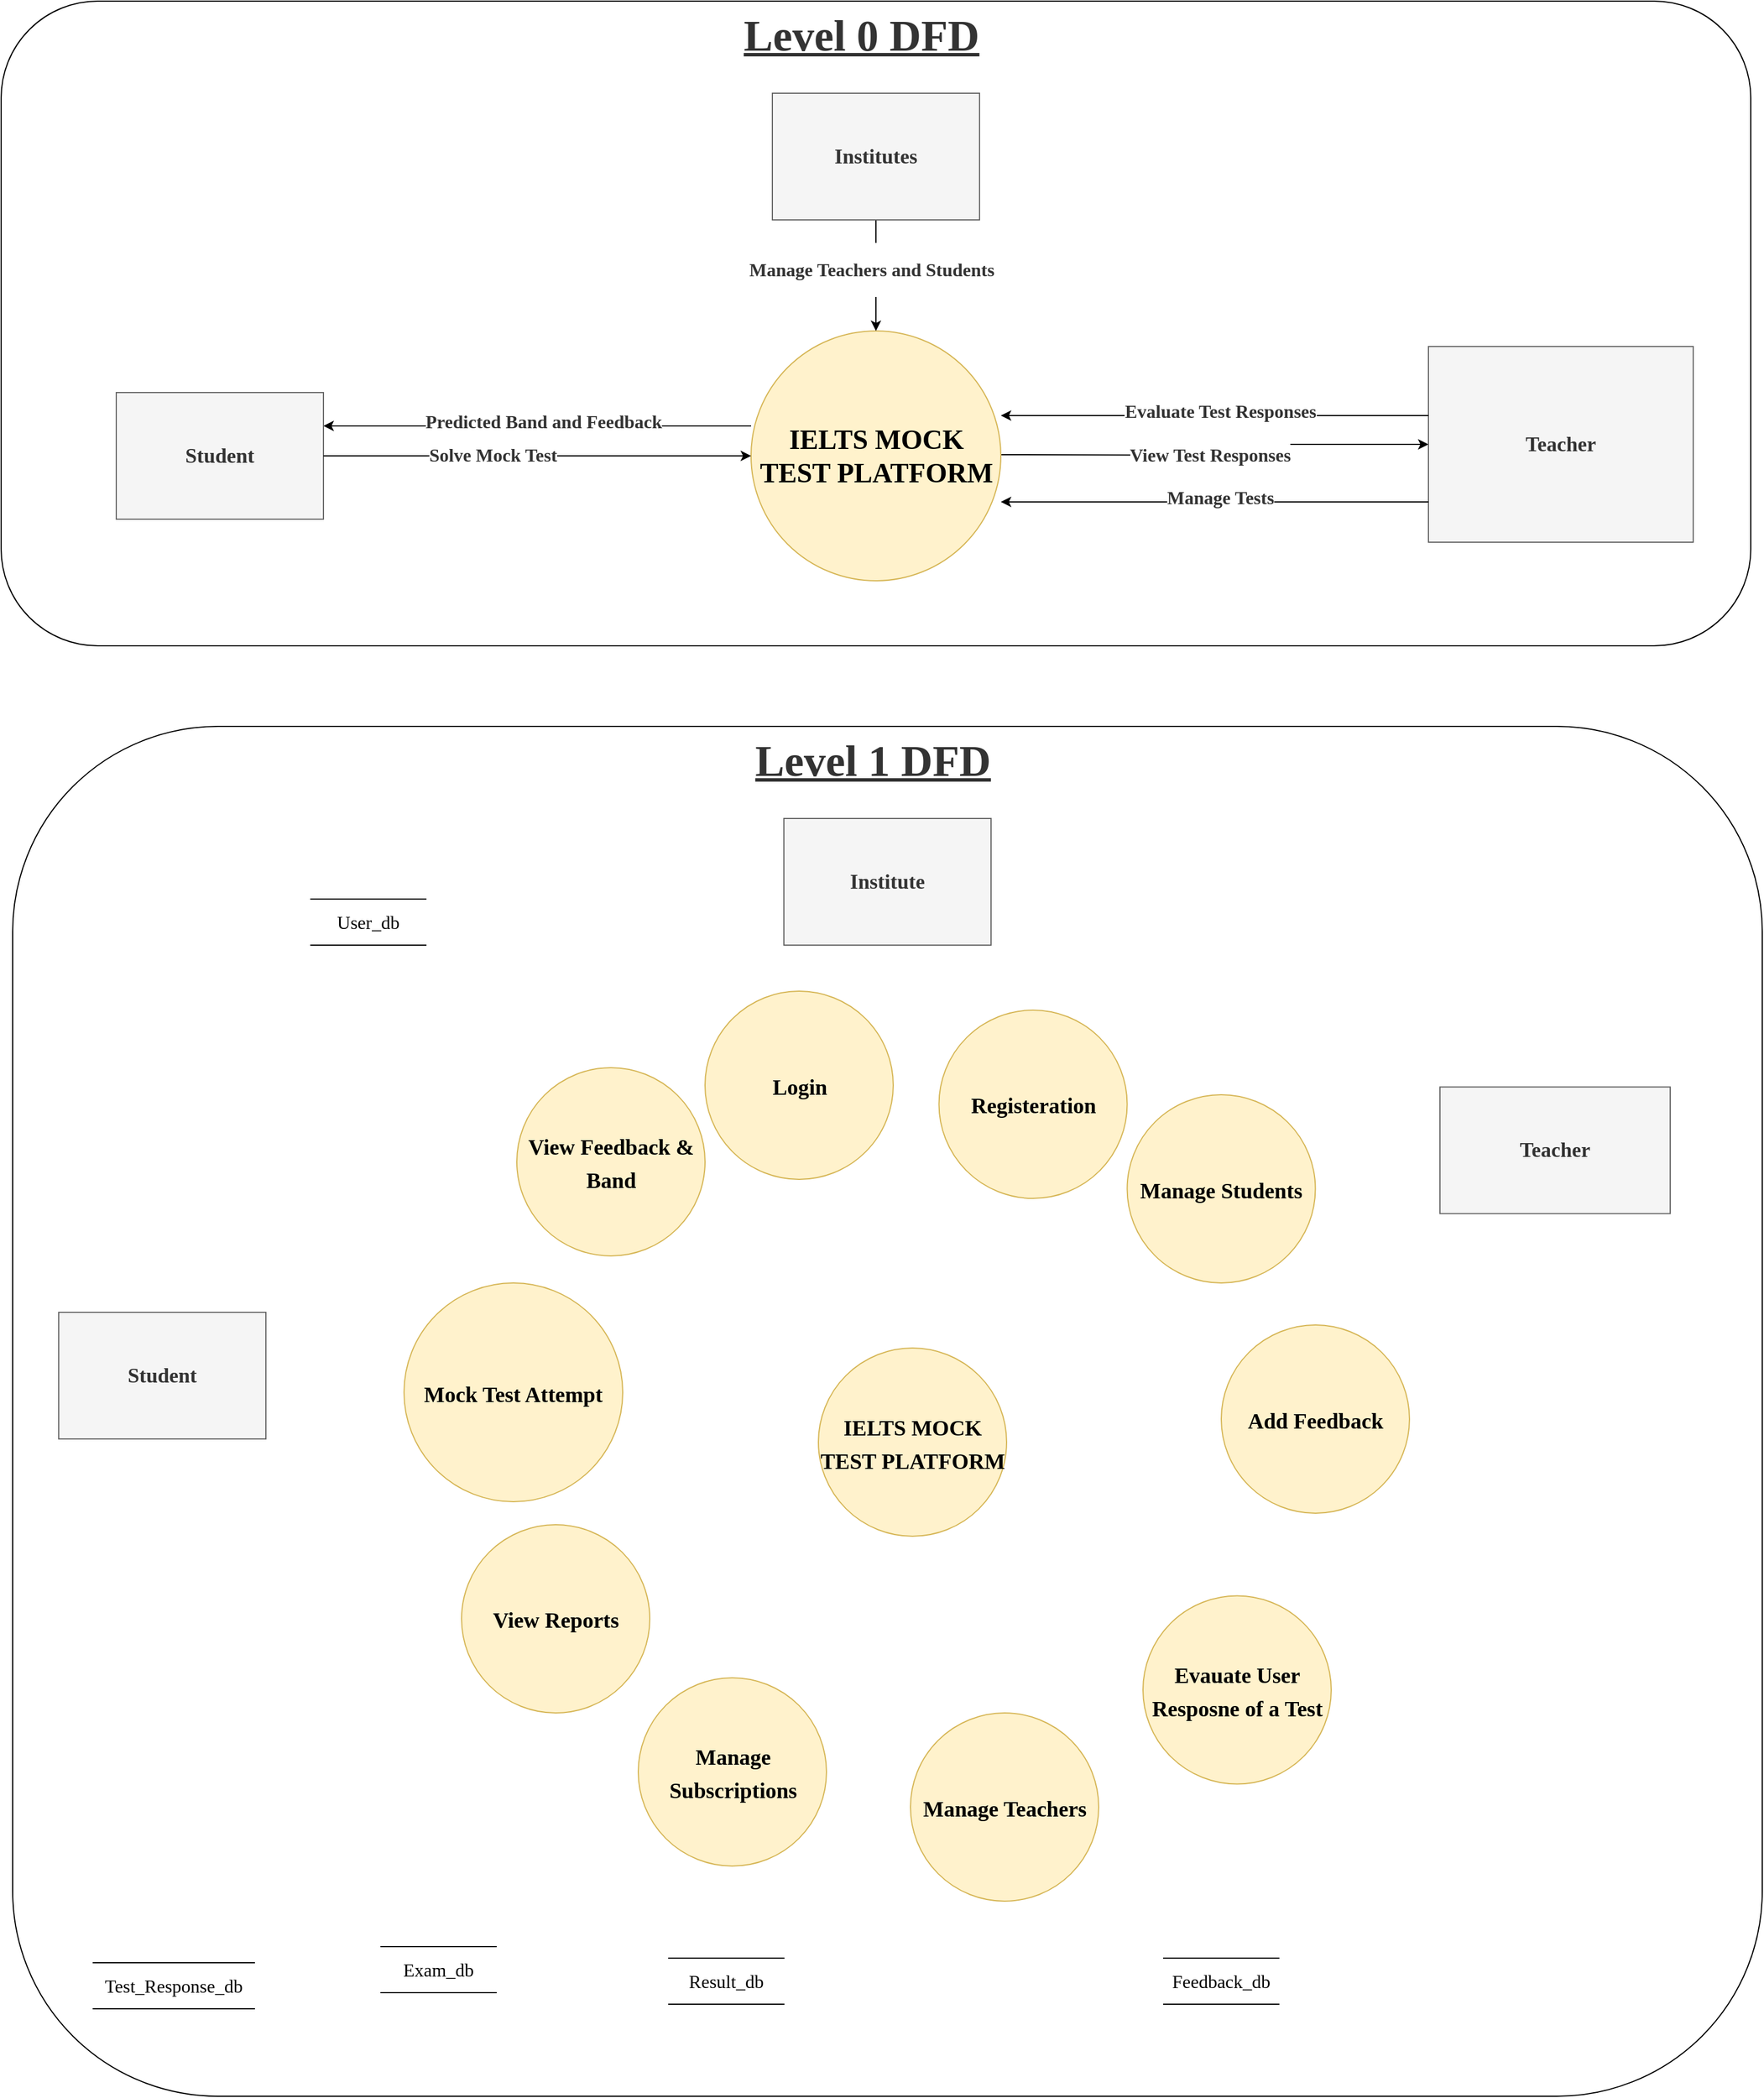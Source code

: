 <mxfile version="24.7.17">
  <diagram name="Page-1" id="etFTTJ8TaBfdBzY4ICjI">
    <mxGraphModel dx="1574" dy="1028" grid="1" gridSize="10" guides="1" tooltips="1" connect="1" arrows="1" fold="1" page="1" pageScale="1" pageWidth="1654" pageHeight="1169" math="0" shadow="0">
      <root>
        <mxCell id="0" />
        <mxCell id="1" parent="0" />
        <mxCell id="hIDMdmYQqQBxp58ehzNk-4" value="" style="rounded=1;whiteSpace=wrap;html=1;fontFamily=Ubuntu Mono;fontSource=https%3A%2F%2Ffonts.googleapis.com%2Fcss%3Ffamily%3DUbuntu%2BMono;fillColor=none;" parent="1" vertex="1">
          <mxGeometry x="30" y="30" width="1520" height="560" as="geometry" />
        </mxCell>
        <mxCell id="hIDMdmYQqQBxp58ehzNk-10" style="edgeStyle=orthogonalEdgeStyle;rounded=0;orthogonalLoop=1;jettySize=auto;html=1;fontFamily=Ubuntu Mono;fontSource=https%3A%2F%2Ffonts.googleapis.com%2Fcss%3Ffamily%3DUbuntu%2BMono;fontSize=12;fontColor=#333333;" parent="1" edge="1">
          <mxGeometry relative="1" as="geometry">
            <mxPoint x="681.5" y="399" as="sourcePoint" />
            <mxPoint x="310" y="399" as="targetPoint" />
          </mxGeometry>
        </mxCell>
        <mxCell id="hIDMdmYQqQBxp58ehzNk-11" value="&lt;h3&gt;&lt;span style=&quot;font-size: 16px;&quot;&gt;Predicted Band and Feedback&lt;/span&gt;&lt;/h3&gt;" style="edgeLabel;html=1;align=center;verticalAlign=middle;resizable=0;points=[];rounded=0;strokeColor=#666666;fontFamily=Ubuntu Mono;fontSource=https%3A%2F%2Ffonts.googleapis.com%2Fcss%3Ffamily%3DUbuntu%2BMono;fontSize=12;fontColor=#333333;fillColor=#f5f5f5;" parent="hIDMdmYQqQBxp58ehzNk-10" vertex="1" connectable="0">
          <mxGeometry x="0.19" y="-4" relative="1" as="geometry">
            <mxPoint x="40" as="offset" />
          </mxGeometry>
        </mxCell>
        <mxCell id="hIDMdmYQqQBxp58ehzNk-25" style="edgeStyle=orthogonalEdgeStyle;rounded=0;orthogonalLoop=1;jettySize=auto;html=1;exitX=1;exitY=0.5;exitDx=0;exitDy=0;fontFamily=Ubuntu Mono;fontSource=https%3A%2F%2Ffonts.googleapis.com%2Fcss%3Ffamily%3DUbuntu%2BMono;fontSize=12;fontColor=#333333;" parent="1" target="hIDMdmYQqQBxp58ehzNk-6" edge="1">
          <mxGeometry relative="1" as="geometry">
            <mxPoint x="898.5" y="424" as="sourcePoint" />
            <mxPoint x="1280" y="424" as="targetPoint" />
            <Array as="points" />
          </mxGeometry>
        </mxCell>
        <mxCell id="hIDMdmYQqQBxp58ehzNk-26" value="&lt;h3&gt;&lt;span style=&quot;font-size: 16px;&quot;&gt;View Test Responses&lt;/span&gt;&lt;/h3&gt;" style="edgeLabel;html=1;align=center;verticalAlign=middle;resizable=0;points=[];rounded=0;strokeColor=#666666;fontFamily=Ubuntu Mono;fontSource=https%3A%2F%2Ffonts.googleapis.com%2Fcss%3Ffamily%3DUbuntu%2BMono;fontSize=12;fontColor=#333333;fillColor=#f5f5f5;" parent="hIDMdmYQqQBxp58ehzNk-25" vertex="1" connectable="0">
          <mxGeometry x="-0.046" y="1" relative="1" as="geometry">
            <mxPoint as="offset" />
          </mxGeometry>
        </mxCell>
        <mxCell id="hIDMdmYQqQBxp58ehzNk-2" value="&lt;h1&gt;&lt;font data-font-src=&quot;https://fonts.googleapis.com/css?family=Ubuntu+Mono&quot;&gt;IELTS MOCK TEST PLATFORM&lt;/font&gt;&lt;/h1&gt;" style="ellipse;whiteSpace=wrap;html=1;aspect=fixed;fillColor=#fff2cc;strokeColor=#d6b656;fontFamily=Ubuntu Mono;fontSource=https%3A%2F%2Ffonts.googleapis.com%2Fcss%3Ffamily%3DUbuntu%2BMono;" parent="1" vertex="1">
          <mxGeometry x="681.5" y="316.5" width="217" height="217" as="geometry" />
        </mxCell>
        <mxCell id="hIDMdmYQqQBxp58ehzNk-5" value="&lt;h2&gt;Student&lt;/h2&gt;" style="rounded=0;whiteSpace=wrap;html=1;fillColor=#f5f5f5;fontColor=#333333;strokeColor=#666666;fontFamily=Ubuntu Mono;fontSource=https%3A%2F%2Ffonts.googleapis.com%2Fcss%3Ffamily%3DUbuntu%2BMono;" parent="1" vertex="1">
          <mxGeometry x="130" y="370" width="180" height="110" as="geometry" />
        </mxCell>
        <mxCell id="hIDMdmYQqQBxp58ehzNk-6" value="&lt;h2&gt;Teacher&lt;/h2&gt;" style="rounded=0;whiteSpace=wrap;html=1;fillColor=#f5f5f5;fontColor=#333333;strokeColor=#666666;fontFamily=Ubuntu Mono;fontSource=https%3A%2F%2Ffonts.googleapis.com%2Fcss%3Ffamily%3DUbuntu%2BMono;align=center;verticalAlign=middle;fontSize=12;" parent="1" vertex="1">
          <mxGeometry x="1270" y="330" width="230" height="170" as="geometry" />
        </mxCell>
        <mxCell id="hIDMdmYQqQBxp58ehzNk-12" style="edgeStyle=orthogonalEdgeStyle;rounded=0;orthogonalLoop=1;jettySize=auto;html=1;fontFamily=Ubuntu Mono;fontSource=https%3A%2F%2Ffonts.googleapis.com%2Fcss%3Ffamily%3DUbuntu%2BMono;fontSize=12;fontColor=#333333;" parent="1" source="hIDMdmYQqQBxp58ehzNk-7" target="hIDMdmYQqQBxp58ehzNk-2" edge="1">
          <mxGeometry relative="1" as="geometry" />
        </mxCell>
        <mxCell id="hIDMdmYQqQBxp58ehzNk-16" value="&lt;h3&gt;&lt;span style=&quot;font-size: 16px;&quot;&gt;Manage Teachers and Students&lt;/span&gt;&lt;/h3&gt;" style="edgeLabel;html=1;align=center;verticalAlign=middle;resizable=0;points=[];rounded=0;strokeColor=#666666;fontFamily=Ubuntu Mono;fontSource=https%3A%2F%2Ffonts.googleapis.com%2Fcss%3Ffamily%3DUbuntu%2BMono;fontSize=12;fontColor=#333333;fillColor=#f5f5f5;" parent="hIDMdmYQqQBxp58ehzNk-12" vertex="1" connectable="0">
          <mxGeometry x="-0.114" y="-4" relative="1" as="geometry">
            <mxPoint as="offset" />
          </mxGeometry>
        </mxCell>
        <mxCell id="hIDMdmYQqQBxp58ehzNk-7" value="&lt;h2&gt;Institutes&lt;/h2&gt;" style="rounded=0;whiteSpace=wrap;html=1;fillColor=#f5f5f5;fontColor=#333333;strokeColor=#666666;fontFamily=Ubuntu Mono;fontSource=https%3A%2F%2Ffonts.googleapis.com%2Fcss%3Ffamily%3DUbuntu%2BMono;" parent="1" vertex="1">
          <mxGeometry x="700" y="110" width="180" height="110" as="geometry" />
        </mxCell>
        <mxCell id="hIDMdmYQqQBxp58ehzNk-8" style="edgeStyle=orthogonalEdgeStyle;rounded=0;orthogonalLoop=1;jettySize=auto;html=1;fontFamily=Ubuntu Mono;fontSource=https%3A%2F%2Ffonts.googleapis.com%2Fcss%3Ffamily%3DUbuntu%2BMono;fontSize=12;fontColor=#333333;" parent="1" source="hIDMdmYQqQBxp58ehzNk-5" target="hIDMdmYQqQBxp58ehzNk-2" edge="1">
          <mxGeometry relative="1" as="geometry" />
        </mxCell>
        <mxCell id="hIDMdmYQqQBxp58ehzNk-9" value="&lt;h3&gt;&lt;font style=&quot;font-size: 16px;&quot;&gt;Solve Mock Test&lt;/font&gt;&lt;/h3&gt;" style="edgeLabel;html=1;align=center;verticalAlign=middle;resizable=0;points=[];rounded=0;strokeColor=#666666;fontFamily=Ubuntu Mono;fontSource=https%3A%2F%2Ffonts.googleapis.com%2Fcss%3Ffamily%3DUbuntu%2BMono;fontSize=12;fontColor=#333333;fillColor=#f5f5f5;" parent="hIDMdmYQqQBxp58ehzNk-8" vertex="1" connectable="0">
          <mxGeometry x="-0.211" y="1" relative="1" as="geometry">
            <mxPoint as="offset" />
          </mxGeometry>
        </mxCell>
        <mxCell id="hIDMdmYQqQBxp58ehzNk-17" style="edgeStyle=orthogonalEdgeStyle;rounded=0;orthogonalLoop=1;jettySize=auto;html=1;fontFamily=Ubuntu Mono;fontSource=https%3A%2F%2Ffonts.googleapis.com%2Fcss%3Ffamily%3DUbuntu%2BMono;fontSize=12;fontColor=#333333;" parent="1" edge="1">
          <mxGeometry relative="1" as="geometry">
            <mxPoint x="1270" y="390" as="sourcePoint" />
            <mxPoint x="898.5" y="390" as="targetPoint" />
          </mxGeometry>
        </mxCell>
        <mxCell id="hIDMdmYQqQBxp58ehzNk-18" value="&lt;h3&gt;&lt;span style=&quot;font-size: 16px;&quot;&gt;Evaluate Test Responses&lt;/span&gt;&lt;/h3&gt;" style="edgeLabel;html=1;align=center;verticalAlign=middle;resizable=0;points=[];rounded=0;strokeColor=#666666;fontFamily=Ubuntu Mono;fontSource=https%3A%2F%2Ffonts.googleapis.com%2Fcss%3Ffamily%3DUbuntu%2BMono;fontSize=12;fontColor=#333333;fillColor=#f5f5f5;" parent="hIDMdmYQqQBxp58ehzNk-17" vertex="1" connectable="0">
          <mxGeometry x="0.19" y="-4" relative="1" as="geometry">
            <mxPoint x="40" as="offset" />
          </mxGeometry>
        </mxCell>
        <mxCell id="hIDMdmYQqQBxp58ehzNk-27" style="edgeStyle=orthogonalEdgeStyle;rounded=0;orthogonalLoop=1;jettySize=auto;html=1;fontFamily=Ubuntu Mono;fontSource=https%3A%2F%2Ffonts.googleapis.com%2Fcss%3Ffamily%3DUbuntu%2BMono;fontSize=12;fontColor=#333333;" parent="1" edge="1">
          <mxGeometry relative="1" as="geometry">
            <mxPoint x="1270" y="465" as="sourcePoint" />
            <mxPoint x="898.5" y="465" as="targetPoint" />
          </mxGeometry>
        </mxCell>
        <mxCell id="hIDMdmYQqQBxp58ehzNk-28" value="&lt;h3&gt;&lt;span style=&quot;font-size: 16px;&quot;&gt;Manage Tests&lt;/span&gt;&lt;/h3&gt;" style="edgeLabel;html=1;align=center;verticalAlign=middle;resizable=0;points=[];rounded=0;strokeColor=#666666;fontFamily=Ubuntu Mono;fontSource=https%3A%2F%2Ffonts.googleapis.com%2Fcss%3Ffamily%3DUbuntu%2BMono;fontSize=12;fontColor=#333333;fillColor=#f5f5f5;" parent="hIDMdmYQqQBxp58ehzNk-27" vertex="1" connectable="0">
          <mxGeometry x="0.19" y="-4" relative="1" as="geometry">
            <mxPoint x="40" as="offset" />
          </mxGeometry>
        </mxCell>
        <mxCell id="hIDMdmYQqQBxp58ehzNk-30" value="&lt;font style=&quot;font-size: 38px;&quot;&gt;&lt;u&gt;Level 0 DFD&lt;/u&gt;&lt;/font&gt;" style="text;strokeColor=none;fillColor=none;html=1;fontSize=12;fontStyle=1;verticalAlign=middle;align=center;fontFamily=Ubuntu Mono;fontSource=https%3A%2F%2Ffonts.googleapis.com%2Fcss%3Ffamily%3DUbuntu%2BMono;fontColor=#333333;" parent="1" vertex="1">
          <mxGeometry x="727" y="40" width="100" height="40" as="geometry" />
        </mxCell>
        <mxCell id="hIDMdmYQqQBxp58ehzNk-50" value="" style="rounded=1;whiteSpace=wrap;html=1;fontFamily=Ubuntu Mono;fontSource=https%3A%2F%2Ffonts.googleapis.com%2Fcss%3Ffamily%3DUbuntu%2BMono;fillColor=none;" parent="1" vertex="1">
          <mxGeometry x="40" y="660" width="1520" height="1190" as="geometry" />
        </mxCell>
        <mxCell id="hIDMdmYQqQBxp58ehzNk-56" value="&lt;h2&gt;Student&lt;/h2&gt;" style="rounded=0;whiteSpace=wrap;html=1;fillColor=#f5f5f5;fontColor=#333333;strokeColor=#666666;fontFamily=Ubuntu Mono;fontSource=https%3A%2F%2Ffonts.googleapis.com%2Fcss%3Ffamily%3DUbuntu%2BMono;" parent="1" vertex="1">
          <mxGeometry x="80" y="1169" width="180" height="110" as="geometry" />
        </mxCell>
        <mxCell id="hIDMdmYQqQBxp58ehzNk-57" value="&lt;h2&gt;Teacher&lt;/h2&gt;" style="rounded=0;whiteSpace=wrap;html=1;fillColor=#f5f5f5;fontColor=#333333;strokeColor=#666666;fontFamily=Ubuntu Mono;fontSource=https%3A%2F%2Ffonts.googleapis.com%2Fcss%3Ffamily%3DUbuntu%2BMono;align=center;verticalAlign=middle;fontSize=12;" parent="1" vertex="1">
          <mxGeometry x="1280" y="973.25" width="200" height="110" as="geometry" />
        </mxCell>
        <mxCell id="hIDMdmYQqQBxp58ehzNk-60" value="&lt;h2&gt;Institute&lt;/h2&gt;" style="rounded=0;whiteSpace=wrap;html=1;fillColor=#f5f5f5;fontColor=#333333;strokeColor=#666666;fontFamily=Ubuntu Mono;fontSource=https%3A%2F%2Ffonts.googleapis.com%2Fcss%3Ffamily%3DUbuntu%2BMono;" parent="1" vertex="1">
          <mxGeometry x="710" y="740" width="180" height="110" as="geometry" />
        </mxCell>
        <mxCell id="hIDMdmYQqQBxp58ehzNk-67" value="&lt;font style=&quot;font-size: 38px;&quot;&gt;&lt;u&gt;Level 1 DFD&lt;/u&gt;&lt;/font&gt;" style="text;strokeColor=none;fillColor=none;html=1;fontSize=12;fontStyle=1;verticalAlign=middle;align=center;fontFamily=Ubuntu Mono;fontSource=https%3A%2F%2Ffonts.googleapis.com%2Fcss%3Ffamily%3DUbuntu%2BMono;fontColor=#333333;" parent="1" vertex="1">
          <mxGeometry x="737" y="670" width="100" height="40" as="geometry" />
        </mxCell>
        <mxCell id="hIDMdmYQqQBxp58ehzNk-69" value="&lt;font style=&quot;font-size: 16px;&quot; face=&quot;Ubuntu Mono&quot;&gt;Exam_db&lt;/font&gt;" style="shape=partialRectangle;whiteSpace=wrap;html=1;left=0;right=0;fillColor=none;" parent="1" vertex="1">
          <mxGeometry x="360" y="1720" width="100" height="40" as="geometry" />
        </mxCell>
        <mxCell id="hIDMdmYQqQBxp58ehzNk-70" value="&lt;font style=&quot;font-size: 16px;&quot; face=&quot;Ubuntu Mono&quot;&gt;User_db&lt;/font&gt;" style="shape=partialRectangle;whiteSpace=wrap;html=1;left=0;right=0;fillColor=none;" parent="1" vertex="1">
          <mxGeometry x="299" y="810" width="100" height="40" as="geometry" />
        </mxCell>
        <mxCell id="hIDMdmYQqQBxp58ehzNk-71" value="&lt;font style=&quot;font-size: 16px;&quot; face=&quot;Ubuntu Mono&quot;&gt;Test_Response_db&lt;/font&gt;" style="shape=partialRectangle;whiteSpace=wrap;html=1;left=0;right=0;fillColor=none;" parent="1" vertex="1">
          <mxGeometry x="110" y="1734" width="140" height="40" as="geometry" />
        </mxCell>
        <mxCell id="hIDMdmYQqQBxp58ehzNk-74" value="&lt;font style=&quot;font-size: 16px;&quot; face=&quot;Ubuntu Mono&quot;&gt;Feedback_db&lt;/font&gt;" style="shape=partialRectangle;whiteSpace=wrap;html=1;left=0;right=0;fillColor=none;" parent="1" vertex="1">
          <mxGeometry x="1040" y="1730" width="100" height="40" as="geometry" />
        </mxCell>
        <mxCell id="hIDMdmYQqQBxp58ehzNk-75" value="&lt;font style=&quot;font-size: 16px;&quot; face=&quot;Ubuntu Mono&quot;&gt;Result_db&lt;/font&gt;" style="shape=partialRectangle;whiteSpace=wrap;html=1;left=0;right=0;fillColor=none;" parent="1" vertex="1">
          <mxGeometry x="610" y="1730" width="100" height="40" as="geometry" />
        </mxCell>
        <mxCell id="hIDMdmYQqQBxp58ehzNk-95" value="&lt;h1&gt;&lt;font style=&quot;font-size: 19px;&quot; data-font-src=&quot;https://fonts.googleapis.com/css?family=Ubuntu+Mono&quot;&gt;View Reports&lt;/font&gt;&lt;/h1&gt;" style="ellipse;whiteSpace=wrap;html=1;aspect=fixed;fillColor=#fff2cc;strokeColor=#d6b656;fontFamily=Ubuntu Mono;fontSource=https%3A%2F%2Ffonts.googleapis.com%2Fcss%3Ffamily%3DUbuntu%2BMono;" parent="1" vertex="1">
          <mxGeometry x="430" y="1353.5" width="163.5" height="163.5" as="geometry" />
        </mxCell>
        <mxCell id="hIDMdmYQqQBxp58ehzNk-96" value="&lt;h1&gt;&lt;font style=&quot;font-size: 19px;&quot; data-font-src=&quot;https://fonts.googleapis.com/css?family=Ubuntu+Mono&quot;&gt;Registeration&lt;/font&gt;&lt;/h1&gt;" style="ellipse;whiteSpace=wrap;html=1;aspect=fixed;fillColor=#fff2cc;strokeColor=#d6b656;fontFamily=Ubuntu Mono;fontSource=https%3A%2F%2Ffonts.googleapis.com%2Fcss%3Ffamily%3DUbuntu%2BMono;" parent="1" vertex="1">
          <mxGeometry x="844.75" y="906.5" width="163.5" height="163.5" as="geometry" />
        </mxCell>
        <mxCell id="hIDMdmYQqQBxp58ehzNk-97" value="&lt;h1&gt;&lt;font style=&quot;font-size: 19px;&quot; data-font-src=&quot;https://fonts.googleapis.com/css?family=Ubuntu+Mono&quot;&gt;IELTS MOCK TEST PLATFORM&lt;/font&gt;&lt;/h1&gt;" style="ellipse;whiteSpace=wrap;html=1;aspect=fixed;fillColor=#fff2cc;strokeColor=#d6b656;fontFamily=Ubuntu Mono;fontSource=https%3A%2F%2Ffonts.googleapis.com%2Fcss%3Ffamily%3DUbuntu%2BMono;" parent="1" vertex="1">
          <mxGeometry x="740" y="1200" width="163.5" height="163.5" as="geometry" />
        </mxCell>
        <mxCell id="hIDMdmYQqQBxp58ehzNk-98" value="&lt;h1&gt;&lt;font style=&quot;font-size: 19px;&quot; data-font-src=&quot;https://fonts.googleapis.com/css?family=Ubuntu+Mono&quot;&gt;Manage Students &lt;/font&gt;&lt;/h1&gt;" style="ellipse;whiteSpace=wrap;html=1;aspect=fixed;fillColor=#fff2cc;strokeColor=#d6b656;fontFamily=Ubuntu Mono;fontSource=https%3A%2F%2Ffonts.googleapis.com%2Fcss%3Ffamily%3DUbuntu%2BMono;" parent="1" vertex="1">
          <mxGeometry x="1008.25" y="980" width="163.5" height="163.5" as="geometry" />
        </mxCell>
        <mxCell id="hIDMdmYQqQBxp58ehzNk-99" value="&lt;h1&gt;&lt;font style=&quot;font-size: 19px;&quot; data-font-src=&quot;https://fonts.googleapis.com/css?family=Ubuntu+Mono&quot;&gt;View Feedback &amp;amp; Band&lt;/font&gt;&lt;/h1&gt;" style="ellipse;whiteSpace=wrap;html=1;aspect=fixed;fillColor=#fff2cc;strokeColor=#d6b656;fontFamily=Ubuntu Mono;fontSource=https%3A%2F%2Ffonts.googleapis.com%2Fcss%3Ffamily%3DUbuntu%2BMono;" parent="1" vertex="1">
          <mxGeometry x="478" y="956.5" width="163.5" height="163.5" as="geometry" />
        </mxCell>
        <mxCell id="hIDMdmYQqQBxp58ehzNk-100" value="&lt;h1&gt;&lt;font style=&quot;font-size: 19px;&quot; data-font-src=&quot;https://fonts.googleapis.com/css?family=Ubuntu+Mono&quot;&gt;Manage Teachers&lt;/font&gt;&lt;/h1&gt;" style="ellipse;whiteSpace=wrap;html=1;aspect=fixed;fillColor=#fff2cc;strokeColor=#d6b656;fontFamily=Ubuntu Mono;fontSource=https%3A%2F%2Ffonts.googleapis.com%2Fcss%3Ffamily%3DUbuntu%2BMono;" parent="1" vertex="1">
          <mxGeometry x="820" y="1517" width="163.5" height="163.5" as="geometry" />
        </mxCell>
        <mxCell id="hIDMdmYQqQBxp58ehzNk-101" value="&lt;h1&gt;&lt;font style=&quot;font-size: 19px;&quot; data-font-src=&quot;https://fonts.googleapis.com/css?family=Ubuntu+Mono&quot;&gt;Manage Subscriptions&lt;/font&gt;&lt;/h1&gt;" style="ellipse;whiteSpace=wrap;html=1;aspect=fixed;fillColor=#fff2cc;strokeColor=#d6b656;fontFamily=Ubuntu Mono;fontSource=https%3A%2F%2Ffonts.googleapis.com%2Fcss%3Ffamily%3DUbuntu%2BMono;" parent="1" vertex="1">
          <mxGeometry x="583.5" y="1486.5" width="163.5" height="163.5" as="geometry" />
        </mxCell>
        <mxCell id="hIDMdmYQqQBxp58ehzNk-102" value="&lt;h1&gt;&lt;font style=&quot;font-size: 19px;&quot; data-font-src=&quot;https://fonts.googleapis.com/css?family=Ubuntu+Mono&quot;&gt;Evauate User Resposne of a Test&lt;/font&gt;&lt;/h1&gt;" style="ellipse;whiteSpace=wrap;html=1;aspect=fixed;fillColor=#fff2cc;strokeColor=#d6b656;fontFamily=Ubuntu Mono;fontSource=https%3A%2F%2Ffonts.googleapis.com%2Fcss%3Ffamily%3DUbuntu%2BMono;" parent="1" vertex="1">
          <mxGeometry x="1022" y="1415.25" width="163.5" height="163.5" as="geometry" />
        </mxCell>
        <mxCell id="hIDMdmYQqQBxp58ehzNk-103" value="&lt;h1&gt;&lt;font style=&quot;font-size: 19px;&quot; data-font-src=&quot;https://fonts.googleapis.com/css?family=Ubuntu+Mono&quot;&gt;Add Feedback&lt;/font&gt;&lt;/h1&gt;" style="ellipse;whiteSpace=wrap;html=1;aspect=fixed;fillColor=#fff2cc;strokeColor=#d6b656;fontFamily=Ubuntu Mono;fontSource=https%3A%2F%2Ffonts.googleapis.com%2Fcss%3Ffamily%3DUbuntu%2BMono;" parent="1" vertex="1">
          <mxGeometry x="1090" y="1180" width="163.5" height="163.5" as="geometry" />
        </mxCell>
        <mxCell id="hIDMdmYQqQBxp58ehzNk-104" value="&lt;h1&gt;&lt;font style=&quot;font-size: 19px;&quot; data-font-src=&quot;https://fonts.googleapis.com/css?family=Ubuntu+Mono&quot;&gt;Mock Test Attempt&lt;/font&gt;&lt;/h1&gt;" style="ellipse;whiteSpace=wrap;html=1;aspect=fixed;fillColor=#fff2cc;strokeColor=#d6b656;fontFamily=Ubuntu Mono;fontSource=https%3A%2F%2Ffonts.googleapis.com%2Fcss%3Ffamily%3DUbuntu%2BMono;" parent="1" vertex="1">
          <mxGeometry x="380" y="1143.5" width="190" height="190" as="geometry" />
        </mxCell>
        <mxCell id="hIDMdmYQqQBxp58ehzNk-105" value="&lt;h1&gt;&lt;font style=&quot;font-size: 19px;&quot; data-font-src=&quot;https://fonts.googleapis.com/css?family=Ubuntu+Mono&quot;&gt;Login&lt;/font&gt;&lt;/h1&gt;" style="ellipse;whiteSpace=wrap;html=1;aspect=fixed;fillColor=#fff2cc;strokeColor=#d6b656;fontFamily=Ubuntu Mono;fontSource=https%3A%2F%2Ffonts.googleapis.com%2Fcss%3Ffamily%3DUbuntu%2BMono;" parent="1" vertex="1">
          <mxGeometry x="641.5" y="890" width="163.5" height="163.5" as="geometry" />
        </mxCell>
      </root>
    </mxGraphModel>
  </diagram>
</mxfile>
